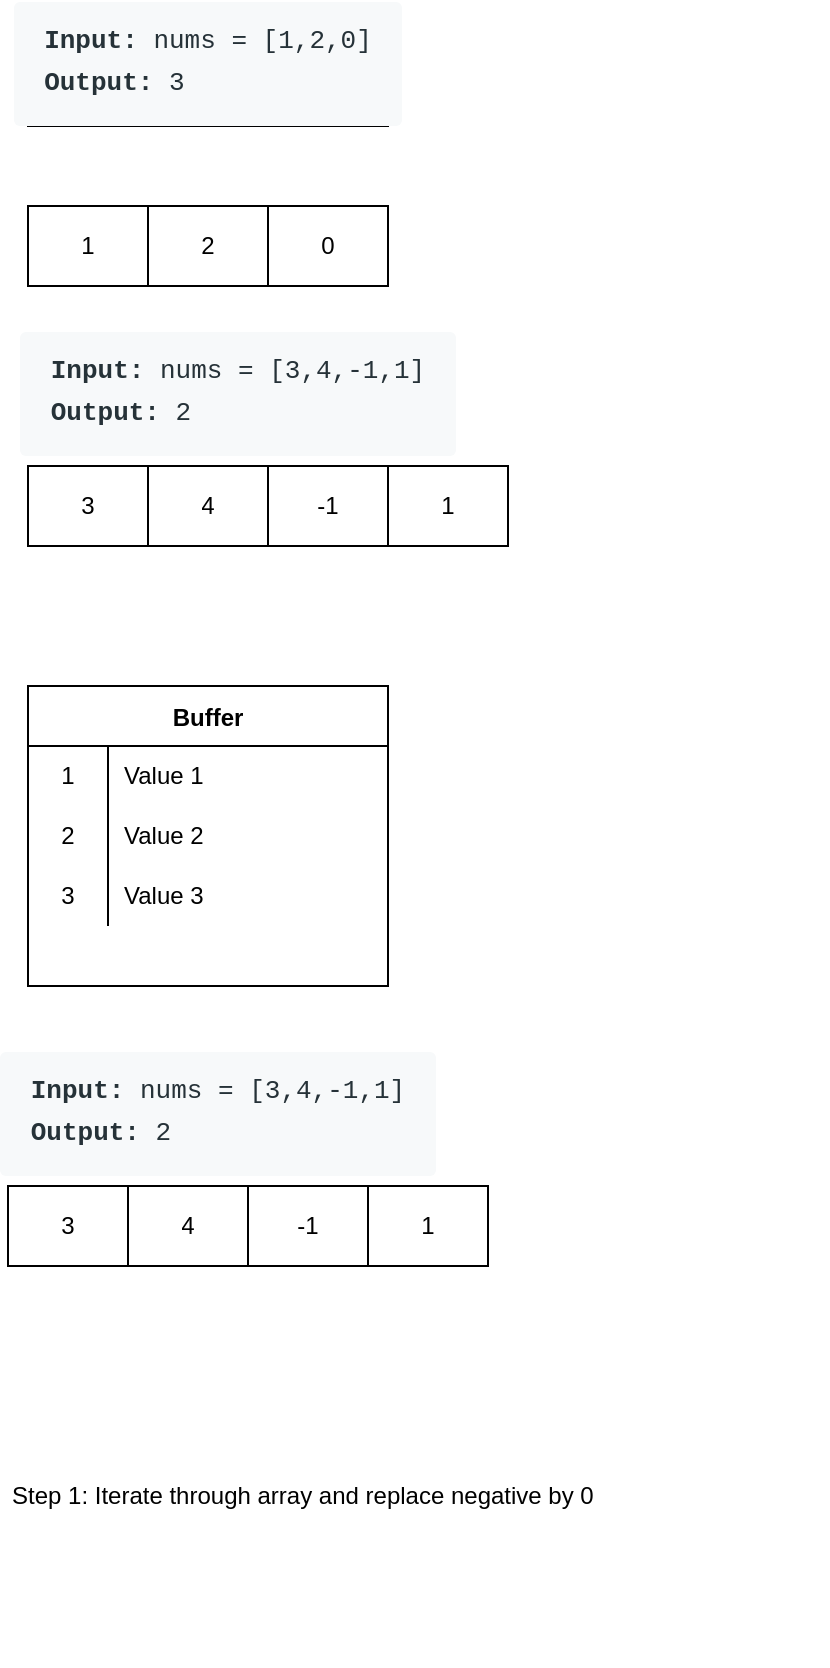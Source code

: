 <mxfile version="18.0.7" type="device"><diagram id="1Xh2BMK6f9YvNEH8jBd-" name="Page-1"><mxGraphModel dx="1350" dy="841" grid="1" gridSize="10" guides="1" tooltips="1" connect="1" arrows="1" fold="1" page="1" pageScale="1" pageWidth="850" pageHeight="1100" math="0" shadow="0"><root><mxCell id="0"/><mxCell id="1" parent="0"/><mxCell id="PLnzosgweRq40TOnUW6S-1" value="&lt;pre style=&quot;box-sizing: border-box; font-family: SFMono-Regular, Consolas, &amp;quot;Liberation Mono&amp;quot;, Menlo, Courier, monospace; font-size: 13px; margin-top: 0px; margin-bottom: 1em; overflow: auto; background: rgb(247, 249, 250); padding: 10px 15px; color: rgb(38, 50, 56); line-height: 1.6; border-radius: 3px; text-align: start;&quot;&gt;&lt;span style=&quot;box-sizing: border-box; font-weight: bolder;&quot;&gt;Input:&lt;/span&gt; nums = [1,2,0]&lt;br/&gt;&lt;span style=&quot;box-sizing: border-box; font-weight: bolder;&quot;&gt;Output:&lt;/span&gt; 3&lt;/pre&gt;" style="rounded=0;whiteSpace=wrap;html=1;" parent="1" vertex="1"><mxGeometry x="190" y="50" width="180" height="50" as="geometry"/></mxCell><mxCell id="PLnzosgweRq40TOnUW6S-3" value="" style="shape=table;startSize=0;container=1;collapsible=0;childLayout=tableLayout;" parent="1" vertex="1"><mxGeometry x="190" y="140" width="180" height="40" as="geometry"/></mxCell><mxCell id="PLnzosgweRq40TOnUW6S-4" value="" style="shape=tableRow;horizontal=0;startSize=0;swimlaneHead=0;swimlaneBody=0;top=0;left=0;bottom=0;right=0;collapsible=0;dropTarget=0;fillColor=none;points=[[0,0.5],[1,0.5]];portConstraint=eastwest;" parent="PLnzosgweRq40TOnUW6S-3" vertex="1"><mxGeometry width="180" height="40" as="geometry"/></mxCell><mxCell id="PLnzosgweRq40TOnUW6S-5" value="1" style="shape=partialRectangle;html=1;whiteSpace=wrap;connectable=0;overflow=hidden;fillColor=none;top=0;left=0;bottom=0;right=0;pointerEvents=1;" parent="PLnzosgweRq40TOnUW6S-4" vertex="1"><mxGeometry width="60" height="40" as="geometry"><mxRectangle width="60" height="40" as="alternateBounds"/></mxGeometry></mxCell><mxCell id="PLnzosgweRq40TOnUW6S-6" value="2" style="shape=partialRectangle;html=1;whiteSpace=wrap;connectable=0;overflow=hidden;fillColor=none;top=0;left=0;bottom=0;right=0;pointerEvents=1;" parent="PLnzosgweRq40TOnUW6S-4" vertex="1"><mxGeometry x="60" width="60" height="40" as="geometry"><mxRectangle width="60" height="40" as="alternateBounds"/></mxGeometry></mxCell><mxCell id="PLnzosgweRq40TOnUW6S-7" value="0" style="shape=partialRectangle;html=1;whiteSpace=wrap;connectable=0;overflow=hidden;fillColor=none;top=0;left=0;bottom=0;right=0;pointerEvents=1;" parent="PLnzosgweRq40TOnUW6S-4" vertex="1"><mxGeometry x="120" width="60" height="40" as="geometry"><mxRectangle width="60" height="40" as="alternateBounds"/></mxGeometry></mxCell><mxCell id="PLnzosgweRq40TOnUW6S-8" value="&lt;pre style=&quot;box-sizing: border-box; font-family: SFMono-Regular, Consolas, &amp;quot;Liberation Mono&amp;quot;, Menlo, Courier, monospace; font-size: 13px; margin-top: 0px; margin-bottom: 1em; overflow: auto; background: rgb(247, 249, 250); padding: 10px 15px; color: rgb(38, 50, 56); line-height: 1.6; border-radius: 3px; text-align: start;&quot;&gt;&lt;span style=&quot;box-sizing: border-box; font-weight: bolder;&quot;&gt;Input:&lt;/span&gt; nums = [3,4,-1,1]&lt;br/&gt;&lt;span style=&quot;box-sizing: border-box; font-weight: bolder;&quot;&gt;Output:&lt;/span&gt; 2&lt;/pre&gt;" style="rounded=0;whiteSpace=wrap;html=1;" parent="1" vertex="1"><mxGeometry x="190" y="220" width="210" height="40" as="geometry"/></mxCell><mxCell id="PLnzosgweRq40TOnUW6S-9" value="" style="shape=table;startSize=0;container=1;collapsible=0;childLayout=tableLayout;" parent="1" vertex="1"><mxGeometry x="190" y="270" width="240" height="40" as="geometry"/></mxCell><mxCell id="PLnzosgweRq40TOnUW6S-10" value="" style="shape=tableRow;horizontal=0;startSize=0;swimlaneHead=0;swimlaneBody=0;top=0;left=0;bottom=0;right=0;collapsible=0;dropTarget=0;fillColor=none;points=[[0,0.5],[1,0.5]];portConstraint=eastwest;" parent="PLnzosgweRq40TOnUW6S-9" vertex="1"><mxGeometry width="240" height="40" as="geometry"/></mxCell><mxCell id="PLnzosgweRq40TOnUW6S-11" value="3" style="shape=partialRectangle;html=1;whiteSpace=wrap;connectable=0;overflow=hidden;fillColor=none;top=0;left=0;bottom=0;right=0;pointerEvents=1;" parent="PLnzosgweRq40TOnUW6S-10" vertex="1"><mxGeometry width="60" height="40" as="geometry"><mxRectangle width="60" height="40" as="alternateBounds"/></mxGeometry></mxCell><mxCell id="PLnzosgweRq40TOnUW6S-12" value="4" style="shape=partialRectangle;html=1;whiteSpace=wrap;connectable=0;overflow=hidden;fillColor=none;top=0;left=0;bottom=0;right=0;pointerEvents=1;" parent="PLnzosgweRq40TOnUW6S-10" vertex="1"><mxGeometry x="60" width="60" height="40" as="geometry"><mxRectangle width="60" height="40" as="alternateBounds"/></mxGeometry></mxCell><mxCell id="PLnzosgweRq40TOnUW6S-13" value="-1" style="shape=partialRectangle;html=1;whiteSpace=wrap;connectable=0;overflow=hidden;fillColor=none;top=0;left=0;bottom=0;right=0;pointerEvents=1;" parent="PLnzosgweRq40TOnUW6S-10" vertex="1"><mxGeometry x="120" width="60" height="40" as="geometry"><mxRectangle width="60" height="40" as="alternateBounds"/></mxGeometry></mxCell><mxCell id="PLnzosgweRq40TOnUW6S-14" value="1" style="shape=partialRectangle;html=1;whiteSpace=wrap;connectable=0;overflow=hidden;fillColor=none;top=0;left=0;bottom=0;right=0;pointerEvents=1;" parent="PLnzosgweRq40TOnUW6S-10" vertex="1"><mxGeometry x="180" width="60" height="40" as="geometry"><mxRectangle width="60" height="40" as="alternateBounds"/></mxGeometry></mxCell><mxCell id="PLnzosgweRq40TOnUW6S-15" value="Buffer" style="shape=table;startSize=30;container=1;collapsible=0;childLayout=tableLayout;fixedRows=1;rowLines=0;fontStyle=1;" parent="1" vertex="1"><mxGeometry x="190" y="380" width="180" height="150" as="geometry"/></mxCell><mxCell id="PLnzosgweRq40TOnUW6S-16" value="" style="shape=tableRow;horizontal=0;startSize=0;swimlaneHead=0;swimlaneBody=0;top=0;left=0;bottom=0;right=0;collapsible=0;dropTarget=0;fillColor=none;points=[[0,0.5],[1,0.5]];portConstraint=eastwest;" parent="PLnzosgweRq40TOnUW6S-15" vertex="1"><mxGeometry y="30" width="180" height="30" as="geometry"/></mxCell><mxCell id="PLnzosgweRq40TOnUW6S-17" value="1" style="shape=partialRectangle;html=1;whiteSpace=wrap;connectable=0;fillColor=none;top=0;left=0;bottom=0;right=0;overflow=hidden;pointerEvents=1;" parent="PLnzosgweRq40TOnUW6S-16" vertex="1"><mxGeometry width="40" height="30" as="geometry"><mxRectangle width="40" height="30" as="alternateBounds"/></mxGeometry></mxCell><mxCell id="PLnzosgweRq40TOnUW6S-18" value="Value 1" style="shape=partialRectangle;html=1;whiteSpace=wrap;connectable=0;fillColor=none;top=0;left=0;bottom=0;right=0;align=left;spacingLeft=6;overflow=hidden;" parent="PLnzosgweRq40TOnUW6S-16" vertex="1"><mxGeometry x="40" width="140" height="30" as="geometry"><mxRectangle width="140" height="30" as="alternateBounds"/></mxGeometry></mxCell><mxCell id="PLnzosgweRq40TOnUW6S-19" value="" style="shape=tableRow;horizontal=0;startSize=0;swimlaneHead=0;swimlaneBody=0;top=0;left=0;bottom=0;right=0;collapsible=0;dropTarget=0;fillColor=none;points=[[0,0.5],[1,0.5]];portConstraint=eastwest;" parent="PLnzosgweRq40TOnUW6S-15" vertex="1"><mxGeometry y="60" width="180" height="30" as="geometry"/></mxCell><mxCell id="PLnzosgweRq40TOnUW6S-20" value="2" style="shape=partialRectangle;html=1;whiteSpace=wrap;connectable=0;fillColor=none;top=0;left=0;bottom=0;right=0;overflow=hidden;" parent="PLnzosgweRq40TOnUW6S-19" vertex="1"><mxGeometry width="40" height="30" as="geometry"><mxRectangle width="40" height="30" as="alternateBounds"/></mxGeometry></mxCell><mxCell id="PLnzosgweRq40TOnUW6S-21" value="Value 2" style="shape=partialRectangle;html=1;whiteSpace=wrap;connectable=0;fillColor=none;top=0;left=0;bottom=0;right=0;align=left;spacingLeft=6;overflow=hidden;" parent="PLnzosgweRq40TOnUW6S-19" vertex="1"><mxGeometry x="40" width="140" height="30" as="geometry"><mxRectangle width="140" height="30" as="alternateBounds"/></mxGeometry></mxCell><mxCell id="PLnzosgweRq40TOnUW6S-22" value="" style="shape=tableRow;horizontal=0;startSize=0;swimlaneHead=0;swimlaneBody=0;top=0;left=0;bottom=0;right=0;collapsible=0;dropTarget=0;fillColor=none;points=[[0,0.5],[1,0.5]];portConstraint=eastwest;" parent="PLnzosgweRq40TOnUW6S-15" vertex="1"><mxGeometry y="90" width="180" height="30" as="geometry"/></mxCell><mxCell id="PLnzosgweRq40TOnUW6S-23" value="3" style="shape=partialRectangle;html=1;whiteSpace=wrap;connectable=0;fillColor=none;top=0;left=0;bottom=0;right=0;overflow=hidden;" parent="PLnzosgweRq40TOnUW6S-22" vertex="1"><mxGeometry width="40" height="30" as="geometry"><mxRectangle width="40" height="30" as="alternateBounds"/></mxGeometry></mxCell><mxCell id="PLnzosgweRq40TOnUW6S-24" value="Value 3" style="shape=partialRectangle;html=1;whiteSpace=wrap;connectable=0;fillColor=none;top=0;left=0;bottom=0;right=0;align=left;spacingLeft=6;overflow=hidden;" parent="PLnzosgweRq40TOnUW6S-22" vertex="1"><mxGeometry x="40" width="140" height="30" as="geometry"><mxRectangle width="140" height="30" as="alternateBounds"/></mxGeometry></mxCell><mxCell id="W8xODuSFRtl60OZxhn4R-1" value="&lt;pre style=&quot;box-sizing: border-box; font-family: SFMono-Regular, Consolas, &amp;quot;Liberation Mono&amp;quot;, Menlo, Courier, monospace; font-size: 13px; margin-top: 0px; margin-bottom: 1em; overflow: auto; background: rgb(247, 249, 250); padding: 10px 15px; color: rgb(38, 50, 56); line-height: 1.6; border-radius: 3px; text-align: start;&quot;&gt;&lt;span style=&quot;box-sizing: border-box; font-weight: bolder;&quot;&gt;Input:&lt;/span&gt; nums = [3,4,-1,1]&lt;br/&gt;&lt;span style=&quot;box-sizing: border-box; font-weight: bolder;&quot;&gt;Output:&lt;/span&gt; 2&lt;/pre&gt;" style="rounded=0;whiteSpace=wrap;html=1;" vertex="1" parent="1"><mxGeometry x="180" y="580" width="210" height="40" as="geometry"/></mxCell><mxCell id="W8xODuSFRtl60OZxhn4R-2" value="" style="shape=table;startSize=0;container=1;collapsible=0;childLayout=tableLayout;" vertex="1" parent="1"><mxGeometry x="180" y="630" width="240" height="40" as="geometry"/></mxCell><mxCell id="W8xODuSFRtl60OZxhn4R-3" value="" style="shape=tableRow;horizontal=0;startSize=0;swimlaneHead=0;swimlaneBody=0;top=0;left=0;bottom=0;right=0;collapsible=0;dropTarget=0;fillColor=none;points=[[0,0.5],[1,0.5]];portConstraint=eastwest;" vertex="1" parent="W8xODuSFRtl60OZxhn4R-2"><mxGeometry width="240" height="40" as="geometry"/></mxCell><mxCell id="W8xODuSFRtl60OZxhn4R-4" value="3" style="shape=partialRectangle;html=1;whiteSpace=wrap;connectable=0;overflow=hidden;fillColor=none;top=0;left=0;bottom=0;right=0;pointerEvents=1;" vertex="1" parent="W8xODuSFRtl60OZxhn4R-3"><mxGeometry width="60" height="40" as="geometry"><mxRectangle width="60" height="40" as="alternateBounds"/></mxGeometry></mxCell><mxCell id="W8xODuSFRtl60OZxhn4R-5" value="4" style="shape=partialRectangle;html=1;whiteSpace=wrap;connectable=0;overflow=hidden;fillColor=none;top=0;left=0;bottom=0;right=0;pointerEvents=1;" vertex="1" parent="W8xODuSFRtl60OZxhn4R-3"><mxGeometry x="60" width="60" height="40" as="geometry"><mxRectangle width="60" height="40" as="alternateBounds"/></mxGeometry></mxCell><mxCell id="W8xODuSFRtl60OZxhn4R-6" value="-1" style="shape=partialRectangle;html=1;whiteSpace=wrap;connectable=0;overflow=hidden;fillColor=none;top=0;left=0;bottom=0;right=0;pointerEvents=1;" vertex="1" parent="W8xODuSFRtl60OZxhn4R-3"><mxGeometry x="120" width="60" height="40" as="geometry"><mxRectangle width="60" height="40" as="alternateBounds"/></mxGeometry></mxCell><mxCell id="W8xODuSFRtl60OZxhn4R-7" value="1" style="shape=partialRectangle;html=1;whiteSpace=wrap;connectable=0;overflow=hidden;fillColor=none;top=0;left=0;bottom=0;right=0;pointerEvents=1;" vertex="1" parent="W8xODuSFRtl60OZxhn4R-3"><mxGeometry x="180" width="60" height="40" as="geometry"><mxRectangle width="60" height="40" as="alternateBounds"/></mxGeometry></mxCell><mxCell id="W8xODuSFRtl60OZxhn4R-8" value="Step 1: Iterate through array and replace negative by 0&lt;br&gt;" style="text;html=1;strokeColor=none;fillColor=none;align=left;verticalAlign=middle;whiteSpace=wrap;rounded=0;" vertex="1" parent="1"><mxGeometry x="180" y="700" width="410" height="170" as="geometry"/></mxCell></root></mxGraphModel></diagram></mxfile>